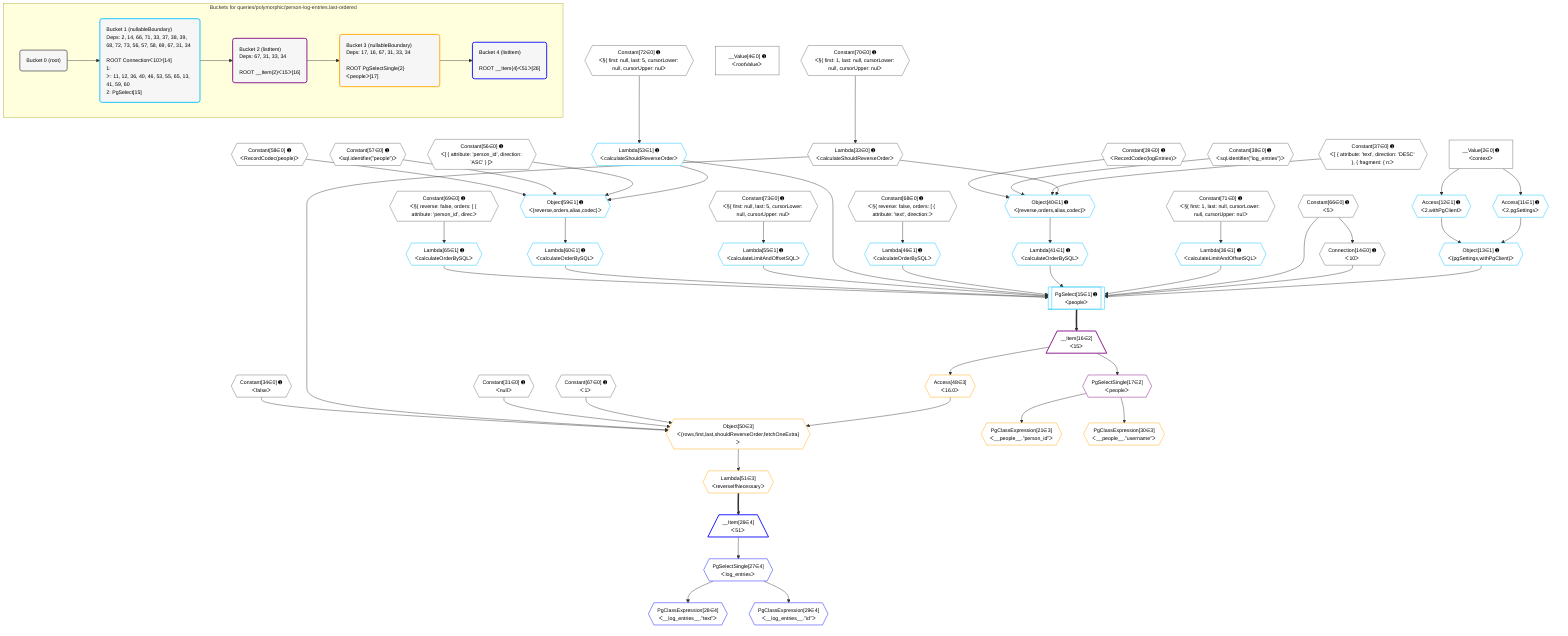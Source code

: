 %%{init: {'themeVariables': { 'fontSize': '12px'}}}%%
graph TD
    classDef path fill:#eee,stroke:#000,color:#000
    classDef plan fill:#fff,stroke-width:1px,color:#000
    classDef itemplan fill:#fff,stroke-width:2px,color:#000
    classDef unbatchedplan fill:#dff,stroke-width:1px,color:#000
    classDef sideeffectplan fill:#fcc,stroke-width:2px,color:#000
    classDef bucket fill:#f6f6f6,color:#000,stroke-width:2px,text-align:left


    %% plan dependencies
    Connection14{{"Connection[14∈0] ➊<br />ᐸ10ᐳ"}}:::plan
    Constant66{{"Constant[66∈0] ➊<br />ᐸ5ᐳ"}}:::plan
    Constant66 --> Connection14
    Lambda33{{"Lambda[33∈0] ➊<br />ᐸcalculateShouldReverseOrderᐳ"}}:::plan
    Constant70{{"Constant[70∈0] ➊<br />ᐸ§{ first: 1, last: null, cursorLower: null, cursorUpper: nulᐳ"}}:::plan
    Constant70 --> Lambda33
    __Value2["__Value[2∈0] ➊<br />ᐸcontextᐳ"]:::plan
    __Value4["__Value[4∈0] ➊<br />ᐸrootValueᐳ"]:::plan
    Constant31{{"Constant[31∈0] ➊<br />ᐸnullᐳ"}}:::plan
    Constant34{{"Constant[34∈0] ➊<br />ᐸfalseᐳ"}}:::plan
    Constant37{{"Constant[37∈0] ➊<br />ᐸ[ { attribute: 'text', direction: 'DESC' }, { fragment: { n:ᐳ"}}:::plan
    Constant38{{"Constant[38∈0] ➊<br />ᐸsql.identifier(”log_entries”)ᐳ"}}:::plan
    Constant39{{"Constant[39∈0] ➊<br />ᐸRecordCodec(logEntries)ᐳ"}}:::plan
    Constant56{{"Constant[56∈0] ➊<br />ᐸ[ { attribute: 'person_id', direction: 'ASC' } ]ᐳ"}}:::plan
    Constant57{{"Constant[57∈0] ➊<br />ᐸsql.identifier(”people”)ᐳ"}}:::plan
    Constant58{{"Constant[58∈0] ➊<br />ᐸRecordCodec(people)ᐳ"}}:::plan
    Constant67{{"Constant[67∈0] ➊<br />ᐸ1ᐳ"}}:::plan
    Constant68{{"Constant[68∈0] ➊<br />ᐸ§{ reverse: false, orders: [ { attribute: 'text', direction:ᐳ"}}:::plan
    Constant69{{"Constant[69∈0] ➊<br />ᐸ§{ reverse: false, orders: [ { attribute: 'person_id', direcᐳ"}}:::plan
    Constant71{{"Constant[71∈0] ➊<br />ᐸ§{ first: 1, last: null, cursorLower: null, cursorUpper: nulᐳ"}}:::plan
    Constant72{{"Constant[72∈0] ➊<br />ᐸ§{ first: null, last: 5, cursorLower: null, cursorUpper: nulᐳ"}}:::plan
    Constant73{{"Constant[73∈0] ➊<br />ᐸ§{ first: null, last: 5, cursorLower: null, cursorUpper: nulᐳ"}}:::plan
    PgSelect15[["PgSelect[15∈1] ➊<br />ᐸpeopleᐳ"]]:::plan
    Object13{{"Object[13∈1] ➊<br />ᐸ{pgSettings,withPgClient}ᐳ"}}:::plan
    Lambda36{{"Lambda[36∈1] ➊<br />ᐸcalculateLimitAndOffsetSQLᐳ"}}:::plan
    Lambda41{{"Lambda[41∈1] ➊<br />ᐸcalculateOrderBySQLᐳ"}}:::plan
    Lambda46{{"Lambda[46∈1] ➊<br />ᐸcalculateOrderBySQLᐳ"}}:::plan
    Lambda53{{"Lambda[53∈1] ➊<br />ᐸcalculateShouldReverseOrderᐳ"}}:::plan
    Lambda55{{"Lambda[55∈1] ➊<br />ᐸcalculateLimitAndOffsetSQLᐳ"}}:::plan
    Lambda60{{"Lambda[60∈1] ➊<br />ᐸcalculateOrderBySQLᐳ"}}:::plan
    Lambda65{{"Lambda[65∈1] ➊<br />ᐸcalculateOrderBySQLᐳ"}}:::plan
    Object13 & Connection14 & Constant66 & Lambda36 & Lambda41 & Lambda46 & Lambda53 & Lambda55 & Lambda60 & Lambda65 --> PgSelect15
    Object40{{"Object[40∈1] ➊<br />ᐸ{reverse,orders,alias,codec}ᐳ"}}:::plan
    Lambda33 & Constant37 & Constant38 & Constant39 --> Object40
    Object59{{"Object[59∈1] ➊<br />ᐸ{reverse,orders,alias,codec}ᐳ"}}:::plan
    Lambda53 & Constant56 & Constant57 & Constant58 --> Object59
    Access11{{"Access[11∈1] ➊<br />ᐸ2.pgSettingsᐳ"}}:::plan
    Access12{{"Access[12∈1] ➊<br />ᐸ2.withPgClientᐳ"}}:::plan
    Access11 & Access12 --> Object13
    __Value2 --> Access11
    __Value2 --> Access12
    Constant71 --> Lambda36
    Object40 --> Lambda41
    Constant68 --> Lambda46
    Constant72 --> Lambda53
    Constant73 --> Lambda55
    Object59 --> Lambda60
    Constant69 --> Lambda65
    __Item16[/"__Item[16∈2]<br />ᐸ15ᐳ"\]:::itemplan
    PgSelect15 ==> __Item16
    PgSelectSingle17{{"PgSelectSingle[17∈2]<br />ᐸpeopleᐳ"}}:::plan
    __Item16 --> PgSelectSingle17
    Object50{{"Object[50∈3]<br />ᐸ{rows,first,last,shouldReverseOrder,fetchOneExtra}ᐳ"}}:::plan
    Access48{{"Access[48∈3]<br />ᐸ16.0ᐳ"}}:::plan
    Access48 & Constant67 & Constant31 & Lambda33 & Constant34 --> Object50
    PgClassExpression21{{"PgClassExpression[21∈3]<br />ᐸ__people__.”person_id”ᐳ"}}:::plan
    PgSelectSingle17 --> PgClassExpression21
    PgClassExpression30{{"PgClassExpression[30∈3]<br />ᐸ__people__.”username”ᐳ"}}:::plan
    PgSelectSingle17 --> PgClassExpression30
    __Item16 --> Access48
    Lambda51{{"Lambda[51∈3]<br />ᐸreverseIfNecessaryᐳ"}}:::plan
    Object50 --> Lambda51
    __Item26[/"__Item[26∈4]<br />ᐸ51ᐳ"\]:::itemplan
    Lambda51 ==> __Item26
    PgSelectSingle27{{"PgSelectSingle[27∈4]<br />ᐸlog_entriesᐳ"}}:::plan
    __Item26 --> PgSelectSingle27
    PgClassExpression28{{"PgClassExpression[28∈4]<br />ᐸ__log_entries__.”text”ᐳ"}}:::plan
    PgSelectSingle27 --> PgClassExpression28
    PgClassExpression29{{"PgClassExpression[29∈4]<br />ᐸ__log_entries__.”id”ᐳ"}}:::plan
    PgSelectSingle27 --> PgClassExpression29

    %% define steps

    subgraph "Buckets for queries/polymorphic/person-log-entries.last-ordered"
    Bucket0("Bucket 0 (root)"):::bucket
    classDef bucket0 stroke:#696969
    class Bucket0,__Value2,__Value4,Connection14,Constant31,Lambda33,Constant34,Constant37,Constant38,Constant39,Constant56,Constant57,Constant58,Constant66,Constant67,Constant68,Constant69,Constant70,Constant71,Constant72,Constant73 bucket0
    Bucket1("Bucket 1 (nullableBoundary)<br />Deps: 2, 14, 66, 71, 33, 37, 38, 39, 68, 72, 73, 56, 57, 58, 69, 67, 31, 34<br /><br />ROOT Connectionᐸ10ᐳ[14]<br />1: <br />ᐳ: 11, 12, 36, 40, 46, 53, 55, 65, 13, 41, 59, 60<br />2: PgSelect[15]"):::bucket
    classDef bucket1 stroke:#00bfff
    class Bucket1,Access11,Access12,Object13,PgSelect15,Lambda36,Object40,Lambda41,Lambda46,Lambda53,Lambda55,Object59,Lambda60,Lambda65 bucket1
    Bucket2("Bucket 2 (listItem)<br />Deps: 67, 31, 33, 34<br /><br />ROOT __Item{2}ᐸ15ᐳ[16]"):::bucket
    classDef bucket2 stroke:#7f007f
    class Bucket2,__Item16,PgSelectSingle17 bucket2
    Bucket3("Bucket 3 (nullableBoundary)<br />Deps: 17, 16, 67, 31, 33, 34<br /><br />ROOT PgSelectSingle{2}ᐸpeopleᐳ[17]"):::bucket
    classDef bucket3 stroke:#ffa500
    class Bucket3,PgClassExpression21,PgClassExpression30,Access48,Object50,Lambda51 bucket3
    Bucket4("Bucket 4 (listItem)<br /><br />ROOT __Item{4}ᐸ51ᐳ[26]"):::bucket
    classDef bucket4 stroke:#0000ff
    class Bucket4,__Item26,PgSelectSingle27,PgClassExpression28,PgClassExpression29 bucket4
    Bucket0 --> Bucket1
    Bucket1 --> Bucket2
    Bucket2 --> Bucket3
    Bucket3 --> Bucket4
    end